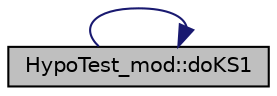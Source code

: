 digraph "HypoTest_mod::doKS1"
{
 // LATEX_PDF_SIZE
  edge [fontname="Helvetica",fontsize="10",labelfontname="Helvetica",labelfontsize="10"];
  node [fontname="Helvetica",fontsize="10",shape=record];
  rankdir="RL";
  Node1 [label="HypoTest_mod::doKS1",height=0.2,width=0.4,color="black", fillcolor="grey75", style="filled", fontcolor="black",tooltip="Return the one-sample Kolmogorov–Smirnov (KS) test results for the null hypothesis that the data in v..."];
  Node1 -> Node1 [dir="back",color="midnightblue",fontsize="10",style="solid",fontname="Helvetica"];
}

